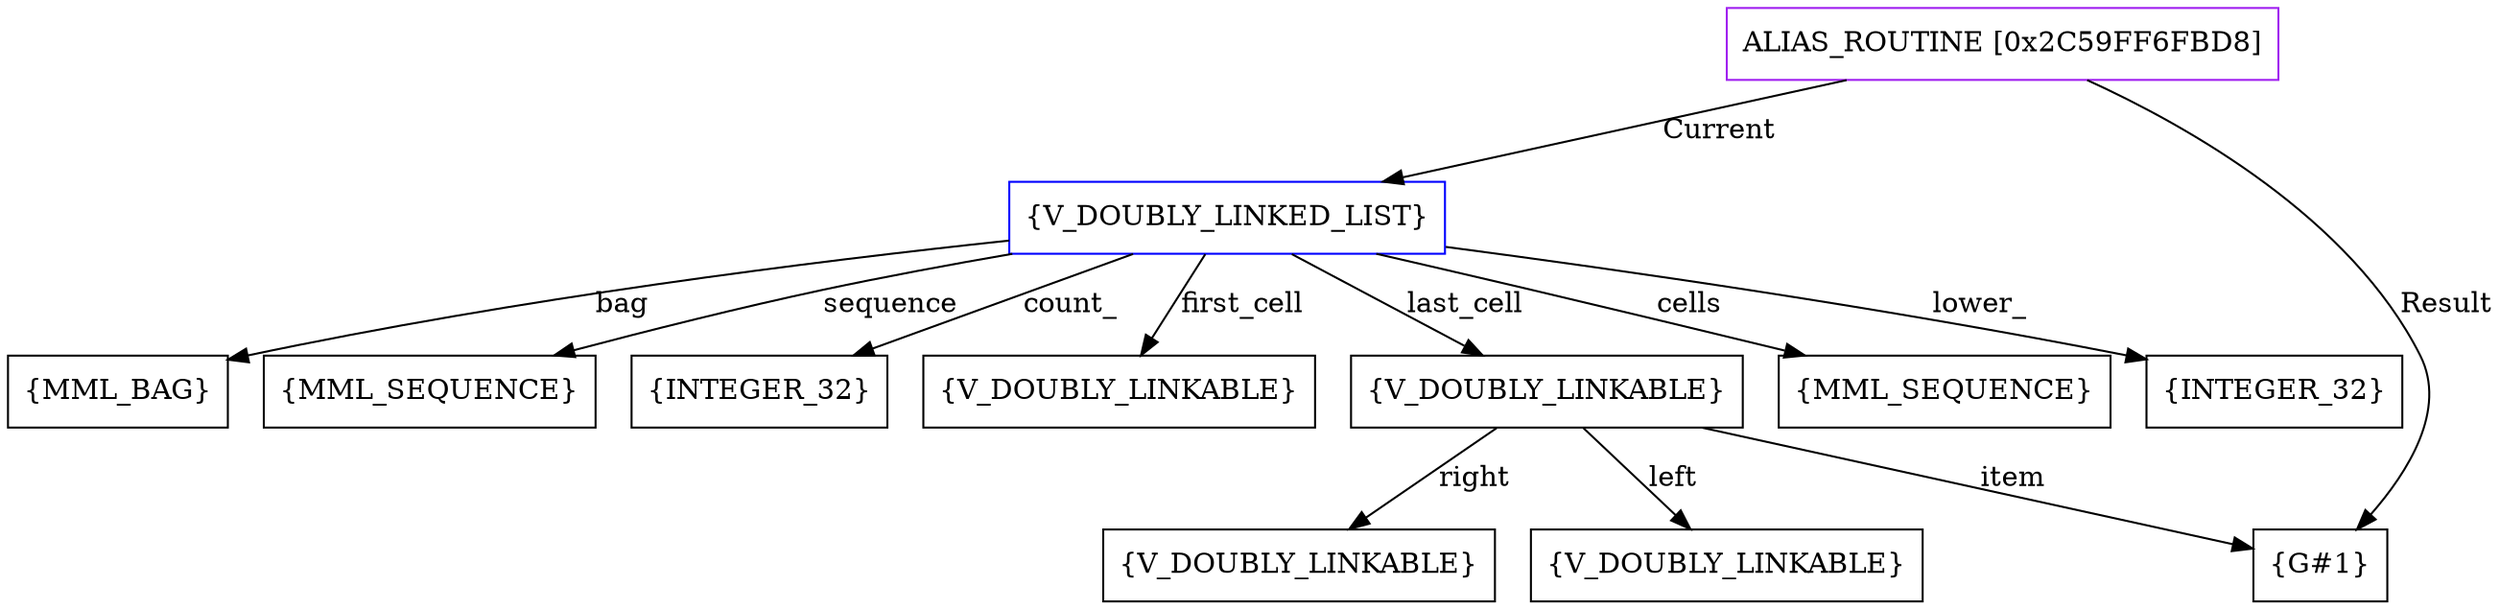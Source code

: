 digraph g {
	node [shape=box]
	b1[color=purple label=<ALIAS_ROUTINE [0x2C59FF6FBD8]>]
	b2[color=blue label=<{V_DOUBLY_LINKED_LIST}>]
	b3[label=<{INTEGER_32}>]
	b4[label=<{MML_BAG}>]
	b5[label=<{MML_SEQUENCE}>]
	b6[label=<{INTEGER_32}>]
	b7[label=<{V_DOUBLY_LINKABLE}>]
	b8[label=<{V_DOUBLY_LINKABLE}>]
	b9[label=<{G#1}>]
	b10[label=<{V_DOUBLY_LINKABLE}>]
	b11[label=<{V_DOUBLY_LINKABLE}>]
	b12[label=<{MML_SEQUENCE}>]
	b1->b2[label=<Current>]
	b2->b3[label=<lower_>]
	b2->b4[label=<bag>]
	b2->b5[label=<sequence>]
	b2->b6[label=<count_>]
	b2->b7[label=<first_cell>]
	b2->b8[label=<last_cell>]
	b8->b9[label=<item>]
	b8->b10[label=<right>]
	b8->b11[label=<left>]
	b2->b12[label=<cells>]
	b1->b9[label=<Result>]
}
